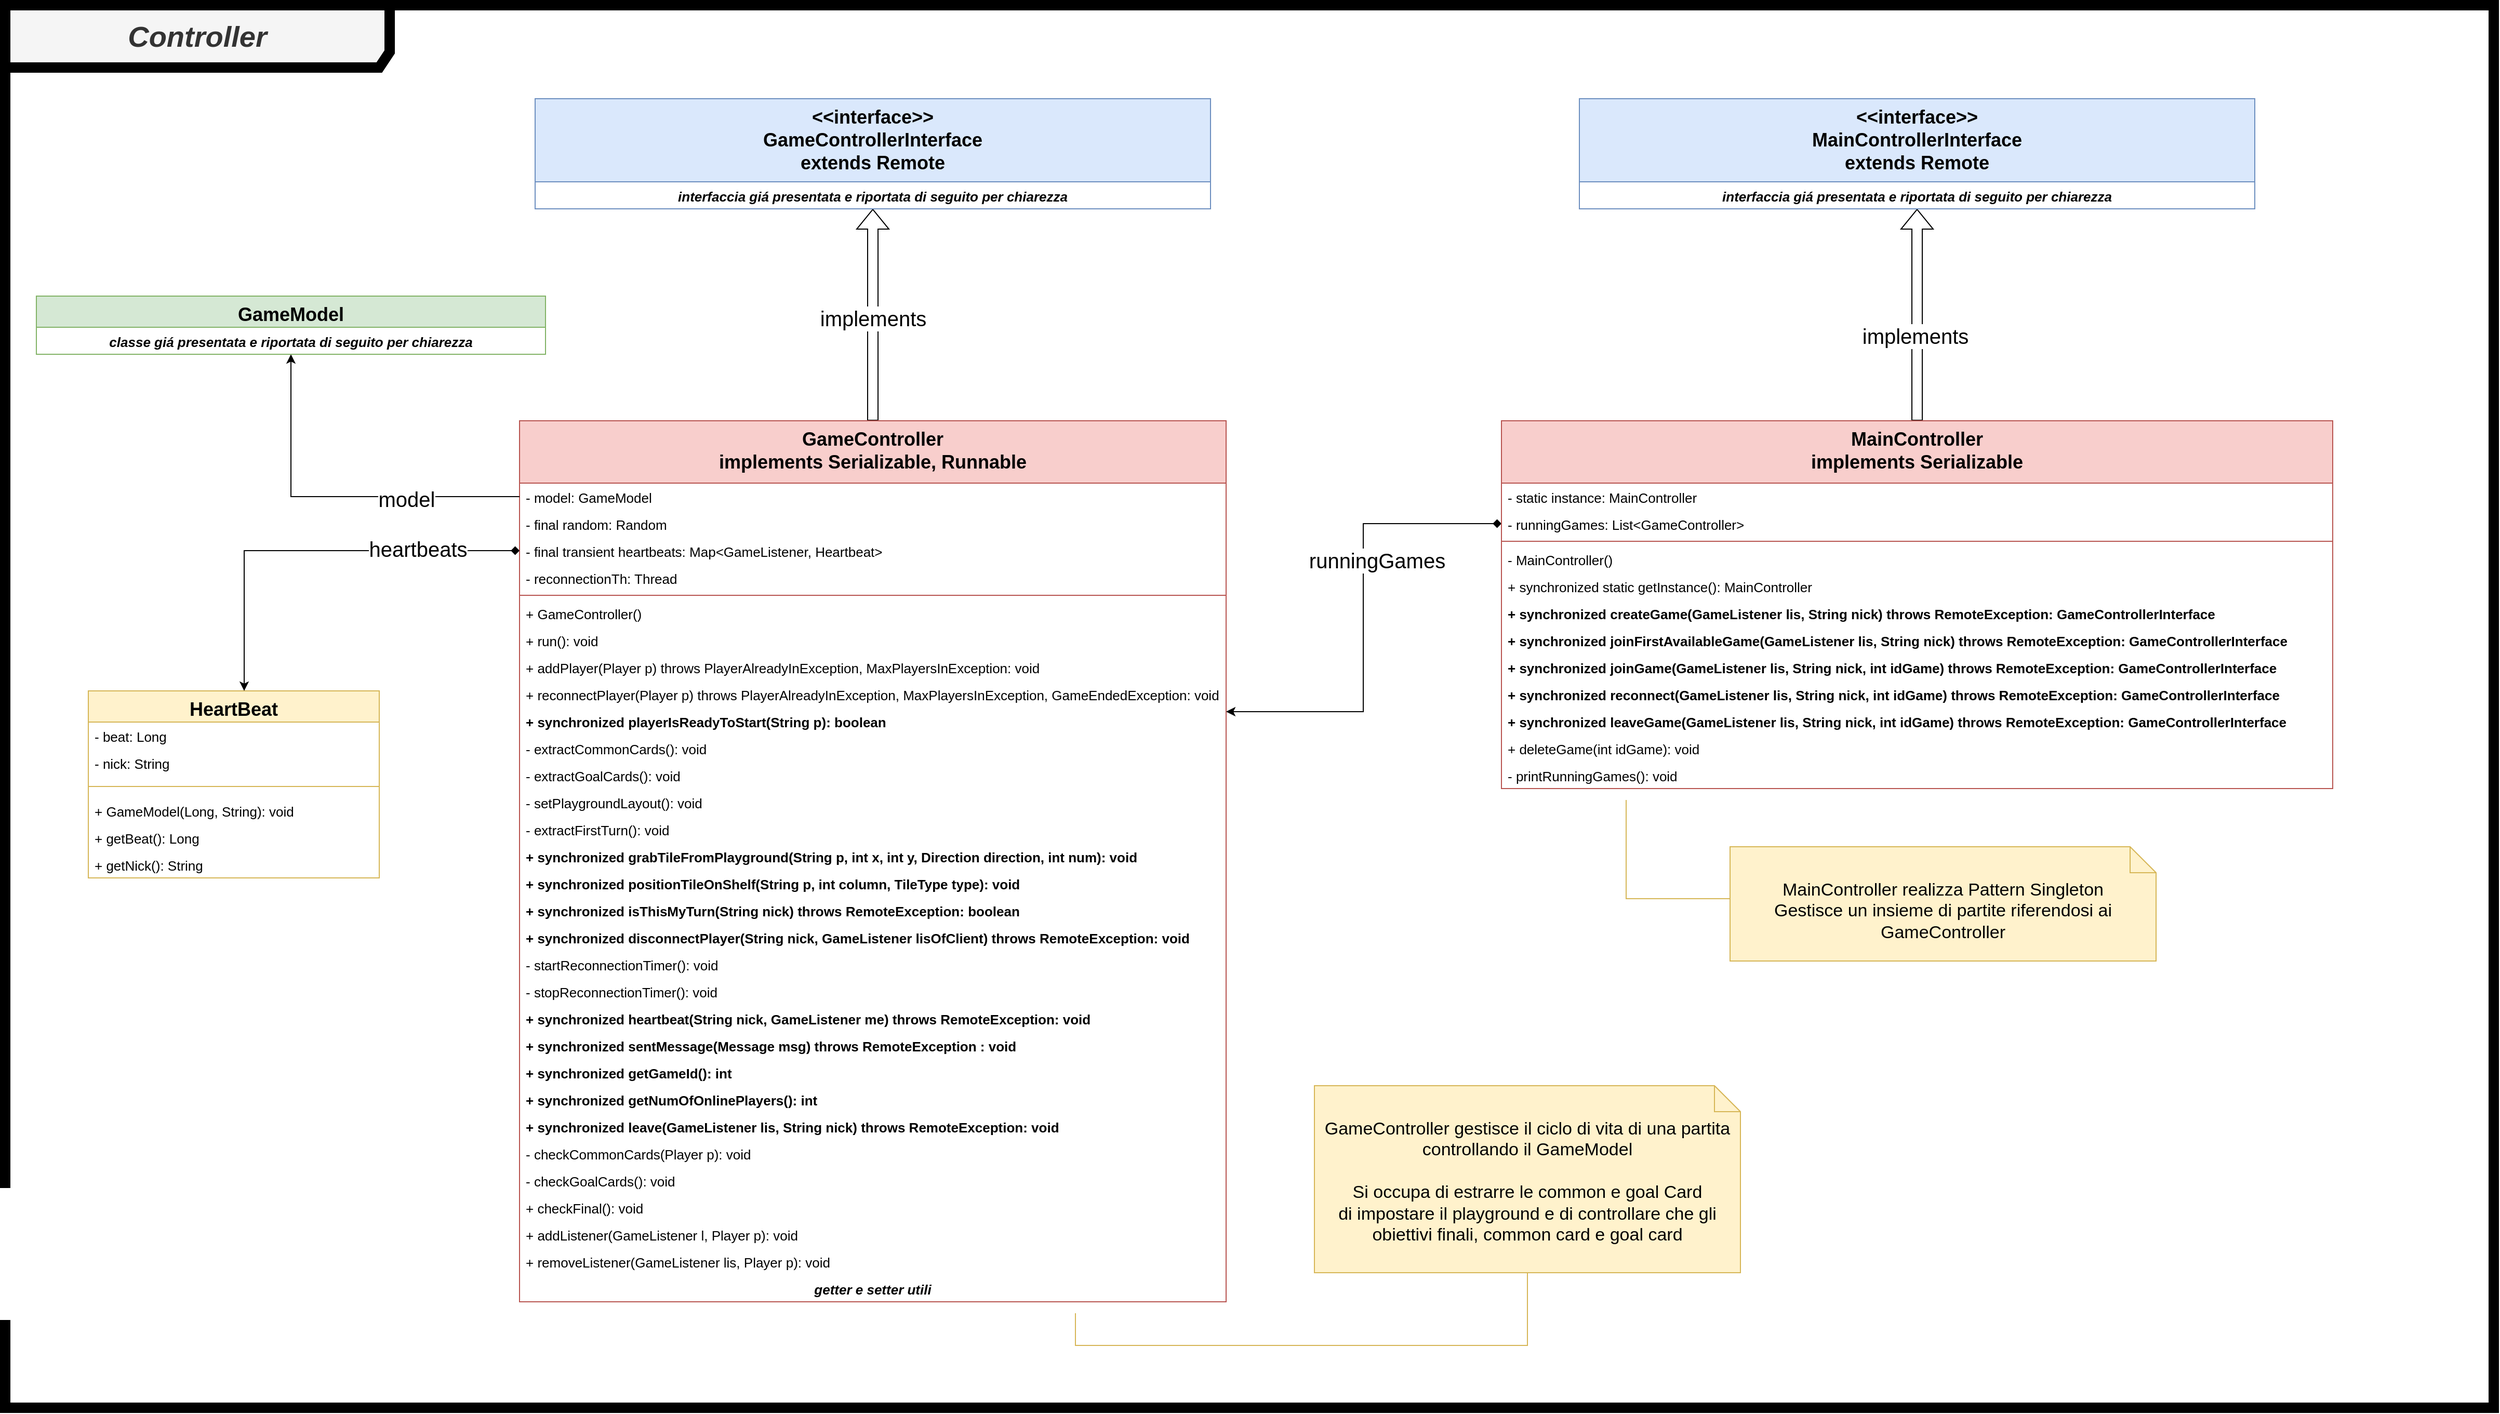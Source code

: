 <mxfile version="20.8.16" type="device"><diagram id="7D1J2RN3TI_QqU_orNVl" name="Pagina-1"><mxGraphModel dx="5040" dy="656" grid="1" gridSize="10" guides="1" tooltips="1" connect="1" arrows="1" fold="1" page="0" pageScale="1" pageWidth="827" pageHeight="1169" background="none" math="0" shadow="0"><root><mxCell id="0"/><mxCell id="1" parent="0"/><mxCell id="FeIWHNLvTsXVvJUz8f-o-150" value="&lt;span style=&quot;font-size: 28px;&quot;&gt;&lt;b&gt;&lt;i&gt;Controller&lt;/i&gt;&lt;/b&gt;&lt;/span&gt;" style="shape=umlFrame;whiteSpace=wrap;html=1;pointerEvents=0;width=370;height=60;fillColor=#f5f5f5;strokeColor=#000000;strokeWidth=10;fontColor=#333333;" vertex="1" parent="1"><mxGeometry x="-2290" y="2380" width="2395" height="1350" as="geometry"/></mxCell><mxCell id="FeIWHNLvTsXVvJUz8f-o-81" style="edgeStyle=orthogonalEdgeStyle;rounded=0;orthogonalLoop=1;jettySize=auto;html=1;fontColor=#FF0000;shape=flexArrow;" edge="1" parent="1" source="FeIWHNLvTsXVvJUz8f-o-1" target="FeIWHNLvTsXVvJUz8f-o-69"><mxGeometry relative="1" as="geometry"/></mxCell><mxCell id="FeIWHNLvTsXVvJUz8f-o-82" value="&lt;font style=&quot;font-size: 20px;&quot; color=&quot;#000000&quot;&gt;implements&lt;/font&gt;" style="edgeLabel;html=1;align=center;verticalAlign=middle;resizable=0;points=[];fontColor=#FF0000;" vertex="1" connectable="0" parent="FeIWHNLvTsXVvJUz8f-o-81"><mxGeometry x="-0.15" y="-5" relative="1" as="geometry"><mxPoint x="-5" y="-13" as="offset"/></mxGeometry></mxCell><mxCell id="FeIWHNLvTsXVvJUz8f-o-1" value="GameController&#10;implements Serializable, Runnable" style="swimlane;fontStyle=1;align=center;verticalAlign=top;childLayout=stackLayout;horizontal=1;startSize=60;horizontalStack=0;resizeParent=1;resizeParentMax=0;resizeLast=0;collapsible=1;marginBottom=0;fillColor=#f8cecc;strokeColor=#b85450;fontSize=18;" vertex="1" parent="1"><mxGeometry x="-1795" y="2780" width="680" height="848" as="geometry"/></mxCell><mxCell id="FeIWHNLvTsXVvJUz8f-o-2" value="- model: GameModel" style="text;strokeColor=none;fillColor=none;align=left;verticalAlign=top;spacingLeft=4;spacingRight=4;overflow=hidden;rotatable=0;points=[[0,0.5],[1,0.5]];portConstraint=eastwest;fontSize=13;" vertex="1" parent="FeIWHNLvTsXVvJUz8f-o-1"><mxGeometry y="60" width="680" height="26" as="geometry"/></mxCell><mxCell id="FeIWHNLvTsXVvJUz8f-o-3" value="- final random: Random" style="text;strokeColor=none;fillColor=none;align=left;verticalAlign=top;spacingLeft=4;spacingRight=4;overflow=hidden;rotatable=0;points=[[0,0.5],[1,0.5]];portConstraint=eastwest;fontSize=13;" vertex="1" parent="FeIWHNLvTsXVvJUz8f-o-1"><mxGeometry y="86" width="680" height="26" as="geometry"/></mxCell><mxCell id="FeIWHNLvTsXVvJUz8f-o-4" value="- final transient heartbeats: Map&lt;GameListener, Heartbeat&gt;" style="text;strokeColor=none;fillColor=none;align=left;verticalAlign=top;spacingLeft=4;spacingRight=4;overflow=hidden;rotatable=0;points=[[0,0.5],[1,0.5]];portConstraint=eastwest;fontSize=13;" vertex="1" parent="FeIWHNLvTsXVvJUz8f-o-1"><mxGeometry y="112" width="680" height="26" as="geometry"/></mxCell><mxCell id="FeIWHNLvTsXVvJUz8f-o-5" value="- reconnectionTh: Thread&#10;" style="text;strokeColor=none;fillColor=none;align=left;verticalAlign=top;spacingLeft=4;spacingRight=4;overflow=hidden;rotatable=0;points=[[0,0.5],[1,0.5]];portConstraint=eastwest;fontSize=13;" vertex="1" parent="FeIWHNLvTsXVvJUz8f-o-1"><mxGeometry y="138" width="680" height="26" as="geometry"/></mxCell><mxCell id="FeIWHNLvTsXVvJUz8f-o-9" value="" style="line;strokeWidth=1;fillColor=none;align=left;verticalAlign=middle;spacingTop=-1;spacingLeft=3;spacingRight=3;rotatable=0;labelPosition=right;points=[];portConstraint=eastwest;strokeColor=inherit;" vertex="1" parent="FeIWHNLvTsXVvJUz8f-o-1"><mxGeometry y="164" width="680" height="8" as="geometry"/></mxCell><mxCell id="FeIWHNLvTsXVvJUz8f-o-10" value="+ GameController()" style="text;strokeColor=none;fillColor=none;align=left;verticalAlign=top;spacingLeft=4;spacingRight=4;overflow=hidden;rotatable=0;points=[[0,0.5],[1,0.5]];portConstraint=eastwest;fontSize=13;" vertex="1" parent="FeIWHNLvTsXVvJUz8f-o-1"><mxGeometry y="172" width="680" height="26" as="geometry"/></mxCell><mxCell id="FeIWHNLvTsXVvJUz8f-o-11" value="+ run(): void" style="text;strokeColor=none;fillColor=none;align=left;verticalAlign=top;spacingLeft=4;spacingRight=4;overflow=hidden;rotatable=0;points=[[0,0.5],[1,0.5]];portConstraint=eastwest;fontSize=13;" vertex="1" parent="FeIWHNLvTsXVvJUz8f-o-1"><mxGeometry y="198" width="680" height="26" as="geometry"/></mxCell><mxCell id="FeIWHNLvTsXVvJUz8f-o-12" value="+ addPlayer(Player p) throws PlayerAlreadyInException, MaxPlayersInException: void" style="text;strokeColor=none;fillColor=none;align=left;verticalAlign=top;spacingLeft=4;spacingRight=4;overflow=hidden;rotatable=0;points=[[0,0.5],[1,0.5]];portConstraint=eastwest;fontSize=13;" vertex="1" parent="FeIWHNLvTsXVvJUz8f-o-1"><mxGeometry y="224" width="680" height="26" as="geometry"/></mxCell><mxCell id="FeIWHNLvTsXVvJUz8f-o-13" value="+ reconnectPlayer(Player p) throws PlayerAlreadyInException, MaxPlayersInException, GameEndedException: void&#10;" style="text;strokeColor=none;fillColor=none;align=left;verticalAlign=top;spacingLeft=4;spacingRight=4;overflow=hidden;rotatable=0;points=[[0,0.5],[1,0.5]];portConstraint=eastwest;fontSize=13;" vertex="1" parent="FeIWHNLvTsXVvJUz8f-o-1"><mxGeometry y="250" width="680" height="26" as="geometry"/></mxCell><mxCell id="FeIWHNLvTsXVvJUz8f-o-14" value="+ synchronized playerIsReadyToStart(String p): boolean&#10;" style="text;strokeColor=none;fillColor=none;align=left;verticalAlign=top;spacingLeft=4;spacingRight=4;overflow=hidden;rotatable=0;points=[[0,0.5],[1,0.5]];portConstraint=eastwest;fontSize=13;fontStyle=1" vertex="1" parent="FeIWHNLvTsXVvJUz8f-o-1"><mxGeometry y="276" width="680" height="26" as="geometry"/></mxCell><mxCell id="FeIWHNLvTsXVvJUz8f-o-15" value="- extractCommonCards(): void&#10;" style="text;strokeColor=none;fillColor=none;align=left;verticalAlign=top;spacingLeft=4;spacingRight=4;overflow=hidden;rotatable=0;points=[[0,0.5],[1,0.5]];portConstraint=eastwest;fontSize=13;" vertex="1" parent="FeIWHNLvTsXVvJUz8f-o-1"><mxGeometry y="302" width="680" height="26" as="geometry"/></mxCell><mxCell id="FeIWHNLvTsXVvJUz8f-o-16" value="- extractGoalCards(): void&#10;" style="text;strokeColor=none;fillColor=none;align=left;verticalAlign=top;spacingLeft=4;spacingRight=4;overflow=hidden;rotatable=0;points=[[0,0.5],[1,0.5]];portConstraint=eastwest;fontSize=13;" vertex="1" parent="FeIWHNLvTsXVvJUz8f-o-1"><mxGeometry y="328" width="680" height="26" as="geometry"/></mxCell><mxCell id="FeIWHNLvTsXVvJUz8f-o-17" value="- setPlaygroundLayout(): void&#10;" style="text;strokeColor=none;fillColor=none;align=left;verticalAlign=top;spacingLeft=4;spacingRight=4;overflow=hidden;rotatable=0;points=[[0,0.5],[1,0.5]];portConstraint=eastwest;fontSize=13;" vertex="1" parent="FeIWHNLvTsXVvJUz8f-o-1"><mxGeometry y="354" width="680" height="26" as="geometry"/></mxCell><mxCell id="FeIWHNLvTsXVvJUz8f-o-18" value="- extractFirstTurn(): void&#10;" style="text;strokeColor=none;fillColor=none;align=left;verticalAlign=top;spacingLeft=4;spacingRight=4;overflow=hidden;rotatable=0;points=[[0,0.5],[1,0.5]];portConstraint=eastwest;fontSize=13;" vertex="1" parent="FeIWHNLvTsXVvJUz8f-o-1"><mxGeometry y="380" width="680" height="26" as="geometry"/></mxCell><mxCell id="FeIWHNLvTsXVvJUz8f-o-19" value="+ synchronized grabTileFromPlayground(String p, int x, int y, Direction direction, int num): void&#10;" style="text;strokeColor=none;fillColor=none;align=left;verticalAlign=top;spacingLeft=4;spacingRight=4;overflow=hidden;rotatable=0;points=[[0,0.5],[1,0.5]];portConstraint=eastwest;fontSize=13;fontStyle=1" vertex="1" parent="FeIWHNLvTsXVvJUz8f-o-1"><mxGeometry y="406" width="680" height="26" as="geometry"/></mxCell><mxCell id="FeIWHNLvTsXVvJUz8f-o-20" value="+ synchronized positionTileOnShelf(String p, int column, TileType type): void&#10;" style="text;strokeColor=none;fillColor=none;align=left;verticalAlign=top;spacingLeft=4;spacingRight=4;overflow=hidden;rotatable=0;points=[[0,0.5],[1,0.5]];portConstraint=eastwest;fontSize=13;fontStyle=1" vertex="1" parent="FeIWHNLvTsXVvJUz8f-o-1"><mxGeometry y="432" width="680" height="26" as="geometry"/></mxCell><mxCell id="FeIWHNLvTsXVvJUz8f-o-21" value="+ synchronized isThisMyTurn(String nick) throws RemoteException: boolean&#10;" style="text;strokeColor=none;fillColor=none;align=left;verticalAlign=top;spacingLeft=4;spacingRight=4;overflow=hidden;rotatable=0;points=[[0,0.5],[1,0.5]];portConstraint=eastwest;fontSize=13;fontStyle=1" vertex="1" parent="FeIWHNLvTsXVvJUz8f-o-1"><mxGeometry y="458" width="680" height="26" as="geometry"/></mxCell><mxCell id="FeIWHNLvTsXVvJUz8f-o-22" value="+ synchronized disconnectPlayer(String nick, GameListener lisOfClient) throws RemoteException: void&#10;" style="text;strokeColor=none;fillColor=none;align=left;verticalAlign=top;spacingLeft=4;spacingRight=4;overflow=hidden;rotatable=0;points=[[0,0.5],[1,0.5]];portConstraint=eastwest;fontSize=13;fontStyle=1" vertex="1" parent="FeIWHNLvTsXVvJUz8f-o-1"><mxGeometry y="484" width="680" height="26" as="geometry"/></mxCell><mxCell id="FeIWHNLvTsXVvJUz8f-o-23" value="- startReconnectionTimer(): void&#10;" style="text;strokeColor=none;fillColor=none;align=left;verticalAlign=top;spacingLeft=4;spacingRight=4;overflow=hidden;rotatable=0;points=[[0,0.5],[1,0.5]];portConstraint=eastwest;fontSize=13;" vertex="1" parent="FeIWHNLvTsXVvJUz8f-o-1"><mxGeometry y="510" width="680" height="26" as="geometry"/></mxCell><mxCell id="FeIWHNLvTsXVvJUz8f-o-24" value="- stopReconnectionTimer(): void&#10;" style="text;strokeColor=none;fillColor=none;align=left;verticalAlign=top;spacingLeft=4;spacingRight=4;overflow=hidden;rotatable=0;points=[[0,0.5],[1,0.5]];portConstraint=eastwest;fontSize=13;" vertex="1" parent="FeIWHNLvTsXVvJUz8f-o-1"><mxGeometry y="536" width="680" height="26" as="geometry"/></mxCell><mxCell id="FeIWHNLvTsXVvJUz8f-o-26" value="+ synchronized heartbeat(String nick, GameListener me) throws RemoteException: void&#10;" style="text;strokeColor=none;fillColor=none;align=left;verticalAlign=top;spacingLeft=4;spacingRight=4;overflow=hidden;rotatable=0;points=[[0,0.5],[1,0.5]];portConstraint=eastwest;fontSize=13;fontStyle=1" vertex="1" parent="FeIWHNLvTsXVvJUz8f-o-1"><mxGeometry y="562" width="680" height="26" as="geometry"/></mxCell><mxCell id="FeIWHNLvTsXVvJUz8f-o-29" value="+ synchronized sentMessage(Message msg) throws RemoteException : void&#10;" style="text;strokeColor=none;fillColor=none;align=left;verticalAlign=top;spacingLeft=4;spacingRight=4;overflow=hidden;rotatable=0;points=[[0,0.5],[1,0.5]];portConstraint=eastwest;fontSize=13;fontStyle=1" vertex="1" parent="FeIWHNLvTsXVvJUz8f-o-1"><mxGeometry y="588" width="680" height="26" as="geometry"/></mxCell><mxCell id="FeIWHNLvTsXVvJUz8f-o-36" value="+ synchronized getGameId(): int" style="text;strokeColor=none;fillColor=none;align=left;verticalAlign=top;spacingLeft=4;spacingRight=4;overflow=hidden;rotatable=0;points=[[0,0.5],[1,0.5]];portConstraint=eastwest;fontSize=13;fontStyle=1" vertex="1" parent="FeIWHNLvTsXVvJUz8f-o-1"><mxGeometry y="614" width="680" height="26" as="geometry"/></mxCell><mxCell id="FeIWHNLvTsXVvJUz8f-o-68" value="+ synchronized getNumOfOnlinePlayers(): int" style="text;strokeColor=none;fillColor=none;align=left;verticalAlign=top;spacingLeft=4;spacingRight=4;overflow=hidden;rotatable=0;points=[[0,0.5],[1,0.5]];portConstraint=eastwest;fontSize=13;fontStyle=1" vertex="1" parent="FeIWHNLvTsXVvJUz8f-o-1"><mxGeometry y="640" width="680" height="26" as="geometry"/></mxCell><mxCell id="FeIWHNLvTsXVvJUz8f-o-33" value="+ synchronized leave(GameListener lis, String nick) throws RemoteException: void&#10;" style="text;strokeColor=none;fillColor=none;align=left;verticalAlign=top;spacingLeft=4;spacingRight=4;overflow=hidden;rotatable=0;points=[[0,0.5],[1,0.5]];portConstraint=eastwest;fontSize=13;fontStyle=1" vertex="1" parent="FeIWHNLvTsXVvJUz8f-o-1"><mxGeometry y="666" width="680" height="26" as="geometry"/></mxCell><mxCell id="FeIWHNLvTsXVvJUz8f-o-28" value="- checkCommonCards(Player p): void&#10;" style="text;strokeColor=none;fillColor=none;align=left;verticalAlign=top;spacingLeft=4;spacingRight=4;overflow=hidden;rotatable=0;points=[[0,0.5],[1,0.5]];portConstraint=eastwest;fontSize=13;" vertex="1" parent="FeIWHNLvTsXVvJUz8f-o-1"><mxGeometry y="692" width="680" height="26" as="geometry"/></mxCell><mxCell id="FeIWHNLvTsXVvJUz8f-o-27" value="- checkGoalCards(): void&#10;" style="text;strokeColor=none;fillColor=none;align=left;verticalAlign=top;spacingLeft=4;spacingRight=4;overflow=hidden;rotatable=0;points=[[0,0.5],[1,0.5]];portConstraint=eastwest;fontSize=13;" vertex="1" parent="FeIWHNLvTsXVvJUz8f-o-1"><mxGeometry y="718" width="680" height="26" as="geometry"/></mxCell><mxCell id="FeIWHNLvTsXVvJUz8f-o-34" value="+ checkFinal(): void&#10;" style="text;strokeColor=none;fillColor=none;align=left;verticalAlign=top;spacingLeft=4;spacingRight=4;overflow=hidden;rotatable=0;points=[[0,0.5],[1,0.5]];portConstraint=eastwest;fontSize=13;" vertex="1" parent="FeIWHNLvTsXVvJUz8f-o-1"><mxGeometry y="744" width="680" height="26" as="geometry"/></mxCell><mxCell id="FeIWHNLvTsXVvJUz8f-o-25" value="+ addListener(GameListener l, Player p): void&#10;" style="text;strokeColor=none;fillColor=none;align=left;verticalAlign=top;spacingLeft=4;spacingRight=4;overflow=hidden;rotatable=0;points=[[0,0.5],[1,0.5]];portConstraint=eastwest;fontSize=13;" vertex="1" parent="FeIWHNLvTsXVvJUz8f-o-1"><mxGeometry y="770" width="680" height="26" as="geometry"/></mxCell><mxCell id="FeIWHNLvTsXVvJUz8f-o-30" value="+ removeListener(GameListener lis, Player p): void&#10;" style="text;strokeColor=none;fillColor=none;align=left;verticalAlign=top;spacingLeft=4;spacingRight=4;overflow=hidden;rotatable=0;points=[[0,0.5],[1,0.5]];portConstraint=eastwest;fontSize=13;" vertex="1" parent="FeIWHNLvTsXVvJUz8f-o-1"><mxGeometry y="796" width="680" height="26" as="geometry"/></mxCell><mxCell id="FeIWHNLvTsXVvJUz8f-o-35" value="getter e setter utili" style="text;strokeColor=none;fillColor=none;align=center;verticalAlign=top;spacingLeft=4;spacingRight=4;overflow=hidden;rotatable=0;points=[[0,0.5],[1,0.5]];portConstraint=eastwest;fontSize=13;fontStyle=3" vertex="1" parent="FeIWHNLvTsXVvJUz8f-o-1"><mxGeometry y="822" width="680" height="26" as="geometry"/></mxCell><mxCell id="FeIWHNLvTsXVvJUz8f-o-69" value="&lt;&lt;interface&gt;&gt;&#10;GameControllerInterface&#10;extends Remote" style="swimlane;fontStyle=1;align=center;verticalAlign=top;childLayout=stackLayout;horizontal=1;startSize=80;horizontalStack=0;resizeParent=1;resizeParentMax=0;resizeLast=0;collapsible=1;marginBottom=0;fillColor=#dae8fc;strokeColor=#6c8ebf;fontSize=18;" vertex="1" parent="1"><mxGeometry x="-1780" y="2470" width="650" height="106" as="geometry"/></mxCell><mxCell id="FeIWHNLvTsXVvJUz8f-o-80" value="interfaccia giá presentata e riportata di seguito per chiarezza" style="text;strokeColor=none;fillColor=none;align=center;verticalAlign=top;spacingLeft=4;spacingRight=4;overflow=hidden;rotatable=0;points=[[0,0.5],[1,0.5]];portConstraint=eastwest;fontSize=13;fontStyle=3" vertex="1" parent="FeIWHNLvTsXVvJUz8f-o-69"><mxGeometry y="80" width="650" height="26" as="geometry"/></mxCell><mxCell id="FeIWHNLvTsXVvJUz8f-o-83" style="edgeStyle=orthogonalEdgeStyle;rounded=0;orthogonalLoop=1;jettySize=auto;html=1;fontSize=20;fontColor=#000000;" edge="1" parent="1" source="FeIWHNLvTsXVvJUz8f-o-2" target="FeIWHNLvTsXVvJUz8f-o-91"><mxGeometry relative="1" as="geometry"><mxPoint x="-2150" y="2610" as="targetPoint"/></mxGeometry></mxCell><mxCell id="FeIWHNLvTsXVvJUz8f-o-99" value="model" style="edgeLabel;html=1;align=center;verticalAlign=middle;resizable=0;points=[];fontSize=20;fontColor=#000000;" vertex="1" connectable="0" parent="FeIWHNLvTsXVvJUz8f-o-83"><mxGeometry x="-0.384" y="2" relative="1" as="geometry"><mxPoint x="1" as="offset"/></mxGeometry></mxCell><mxCell id="FeIWHNLvTsXVvJUz8f-o-84" value="HeartBeat" style="swimlane;fontStyle=1;align=center;verticalAlign=top;childLayout=stackLayout;horizontal=1;startSize=30;horizontalStack=0;resizeParent=1;resizeParentMax=0;resizeLast=0;collapsible=1;marginBottom=0;fillColor=#fff2cc;strokeColor=#d6b656;fontSize=18;" vertex="1" parent="1"><mxGeometry x="-2210" y="3040" width="280" height="180" as="geometry"/></mxCell><mxCell id="FeIWHNLvTsXVvJUz8f-o-85" value="- beat: Long" style="text;strokeColor=none;fillColor=none;align=left;verticalAlign=top;spacingLeft=4;spacingRight=4;overflow=hidden;rotatable=0;points=[[0,0.5],[1,0.5]];portConstraint=eastwest;fontSize=13;" vertex="1" parent="FeIWHNLvTsXVvJUz8f-o-84"><mxGeometry y="30" width="280" height="26" as="geometry"/></mxCell><mxCell id="FeIWHNLvTsXVvJUz8f-o-86" value="- nick: String" style="text;strokeColor=none;fillColor=none;align=left;verticalAlign=top;spacingLeft=4;spacingRight=4;overflow=hidden;rotatable=0;points=[[0,0.5],[1,0.5]];portConstraint=eastwest;fontSize=13;" vertex="1" parent="FeIWHNLvTsXVvJUz8f-o-84"><mxGeometry y="56" width="280" height="26" as="geometry"/></mxCell><mxCell id="FeIWHNLvTsXVvJUz8f-o-87" value="" style="line;strokeWidth=1;fillColor=none;align=left;verticalAlign=middle;spacingTop=-1;spacingLeft=3;spacingRight=3;rotatable=0;labelPosition=right;points=[];portConstraint=eastwest;strokeColor=inherit;" vertex="1" parent="FeIWHNLvTsXVvJUz8f-o-84"><mxGeometry y="82" width="280" height="20" as="geometry"/></mxCell><mxCell id="FeIWHNLvTsXVvJUz8f-o-88" value="+ GameModel(Long, String): void" style="text;strokeColor=none;fillColor=none;align=left;verticalAlign=top;spacingLeft=4;spacingRight=4;overflow=hidden;rotatable=0;points=[[0,0.5],[1,0.5]];portConstraint=eastwest;fontSize=13;" vertex="1" parent="FeIWHNLvTsXVvJUz8f-o-84"><mxGeometry y="102" width="280" height="26" as="geometry"/></mxCell><mxCell id="FeIWHNLvTsXVvJUz8f-o-89" value="+ getBeat(): Long" style="text;strokeColor=none;fillColor=none;align=left;verticalAlign=top;spacingLeft=4;spacingRight=4;overflow=hidden;rotatable=0;points=[[0,0.5],[1,0.5]];portConstraint=eastwest;fontSize=13;" vertex="1" parent="FeIWHNLvTsXVvJUz8f-o-84"><mxGeometry y="128" width="280" height="26" as="geometry"/></mxCell><mxCell id="FeIWHNLvTsXVvJUz8f-o-90" value="+ getNick(): String" style="text;strokeColor=none;fillColor=none;align=left;verticalAlign=top;spacingLeft=4;spacingRight=4;overflow=hidden;rotatable=0;points=[[0,0.5],[1,0.5]];portConstraint=eastwest;fontSize=13;" vertex="1" parent="FeIWHNLvTsXVvJUz8f-o-84"><mxGeometry y="154" width="280" height="26" as="geometry"/></mxCell><mxCell id="FeIWHNLvTsXVvJUz8f-o-91" value="GameModel" style="swimlane;fontStyle=1;align=center;verticalAlign=top;childLayout=stackLayout;horizontal=1;startSize=30;horizontalStack=0;resizeParent=1;resizeParentMax=0;resizeLast=0;collapsible=1;marginBottom=0;fillColor=#d5e8d4;strokeColor=#82b366;fontSize=18;" vertex="1" parent="1"><mxGeometry x="-2260" y="2660" width="490" height="56" as="geometry"/></mxCell><mxCell id="FeIWHNLvTsXVvJUz8f-o-98" value="classe giá presentata e riportata di seguito per chiarezza" style="text;strokeColor=none;fillColor=none;align=center;verticalAlign=top;spacingLeft=4;spacingRight=4;overflow=hidden;rotatable=0;points=[[0,0.5],[1,0.5]];portConstraint=eastwest;fontSize=13;fontStyle=3" vertex="1" parent="FeIWHNLvTsXVvJUz8f-o-91"><mxGeometry y="30" width="490" height="26" as="geometry"/></mxCell><mxCell id="FeIWHNLvTsXVvJUz8f-o-100" style="edgeStyle=orthogonalEdgeStyle;rounded=0;orthogonalLoop=1;jettySize=auto;html=1;fontSize=20;fontColor=#000000;startArrow=diamond;startFill=1;" edge="1" parent="1" source="FeIWHNLvTsXVvJUz8f-o-4" target="FeIWHNLvTsXVvJUz8f-o-84"><mxGeometry relative="1" as="geometry"><Array as="points"><mxPoint x="-2060" y="2905"/></Array></mxGeometry></mxCell><mxCell id="FeIWHNLvTsXVvJUz8f-o-101" value="heartbeats" style="edgeLabel;html=1;align=center;verticalAlign=middle;resizable=0;points=[];fontSize=20;fontColor=#000000;" vertex="1" connectable="0" parent="FeIWHNLvTsXVvJUz8f-o-100"><mxGeometry x="-0.505" y="-2" relative="1" as="geometry"><mxPoint x="1" as="offset"/></mxGeometry></mxCell><mxCell id="FeIWHNLvTsXVvJUz8f-o-102" value="&lt;span style=&quot;font-size: 17px;&quot;&gt;GameController gestisce il ciclo di vita di una partita controllando il GameModel&lt;br&gt;&lt;br&gt;Si occupa di estrarre le common e goal Card&lt;br&gt;di impostare il playground e di controllare che gli obiettivi finali, common card e goal card&lt;br&gt;&lt;/span&gt;" style="shape=note2;boundedLbl=1;whiteSpace=wrap;html=1;size=25;verticalAlign=top;align=center;fillColor=#fff2cc;strokeColor=#d6b656;" vertex="1" parent="1"><mxGeometry x="-1030" y="3420" width="410" height="180" as="geometry"/></mxCell><mxCell id="FeIWHNLvTsXVvJUz8f-o-103" style="edgeStyle=orthogonalEdgeStyle;rounded=0;orthogonalLoop=1;jettySize=auto;html=1;strokeColor=#d6b656;strokeWidth=1;fontSize=18;startArrow=none;startFill=0;endArrow=none;endFill=0;targetPerimeterSpacing=11;fillColor=#fff2cc;" edge="1" parent="1" source="FeIWHNLvTsXVvJUz8f-o-102" target="FeIWHNLvTsXVvJUz8f-o-1"><mxGeometry relative="1" as="geometry"><Array as="points"><mxPoint x="-825" y="3670"/><mxPoint x="-1260" y="3670"/></Array><mxPoint x="-635" y="2928" as="sourcePoint"/><mxPoint x="-940" y="2920.0" as="targetPoint"/></mxGeometry></mxCell><mxCell id="FeIWHNLvTsXVvJUz8f-o-143" style="edgeStyle=orthogonalEdgeStyle;rounded=0;orthogonalLoop=1;jettySize=auto;html=1;fontSize=20;fontColor=#000000;startArrow=none;startFill=0;shape=flexArrow;" edge="1" parent="1" source="FeIWHNLvTsXVvJUz8f-o-104" target="FeIWHNLvTsXVvJUz8f-o-136"><mxGeometry relative="1" as="geometry"/></mxCell><mxCell id="FeIWHNLvTsXVvJUz8f-o-144" value="implements" style="edgeLabel;html=1;align=center;verticalAlign=middle;resizable=0;points=[];fontSize=20;fontColor=#000000;" vertex="1" connectable="0" parent="FeIWHNLvTsXVvJUz8f-o-143"><mxGeometry x="-0.189" y="2" relative="1" as="geometry"><mxPoint as="offset"/></mxGeometry></mxCell><mxCell id="FeIWHNLvTsXVvJUz8f-o-146" style="edgeStyle=orthogonalEdgeStyle;rounded=0;orthogonalLoop=1;jettySize=auto;html=1;fontSize=20;fontColor=#000000;startArrow=diamond;startFill=1;" edge="1" parent="1" source="FeIWHNLvTsXVvJUz8f-o-106" target="FeIWHNLvTsXVvJUz8f-o-1"><mxGeometry relative="1" as="geometry"><mxPoint x="-1040" y="2910" as="targetPoint"/><Array as="points"><mxPoint x="-983" y="2879"/><mxPoint x="-983" y="3060"/></Array></mxGeometry></mxCell><mxCell id="FeIWHNLvTsXVvJUz8f-o-147" value="runningGames" style="edgeLabel;html=1;align=center;verticalAlign=middle;resizable=0;points=[];fontSize=20;fontColor=#000000;" vertex="1" connectable="0" parent="FeIWHNLvTsXVvJUz8f-o-146"><mxGeometry x="-0.28" y="-3" relative="1" as="geometry"><mxPoint x="16" y="7" as="offset"/></mxGeometry></mxCell><mxCell id="FeIWHNLvTsXVvJUz8f-o-104" value="MainController&#10;implements Serializable" style="swimlane;fontStyle=1;align=center;verticalAlign=top;childLayout=stackLayout;horizontal=1;startSize=60;horizontalStack=0;resizeParent=1;resizeParentMax=0;resizeLast=0;collapsible=1;marginBottom=0;fillColor=#f8cecc;strokeColor=#b85450;fontSize=18;" vertex="1" parent="1"><mxGeometry x="-850" y="2780" width="800" height="354" as="geometry"/></mxCell><mxCell id="FeIWHNLvTsXVvJUz8f-o-105" value="- static instance: MainController" style="text;strokeColor=none;fillColor=none;align=left;verticalAlign=top;spacingLeft=4;spacingRight=4;overflow=hidden;rotatable=0;points=[[0,0.5],[1,0.5]];portConstraint=eastwest;fontSize=13;" vertex="1" parent="FeIWHNLvTsXVvJUz8f-o-104"><mxGeometry y="60" width="800" height="26" as="geometry"/></mxCell><mxCell id="FeIWHNLvTsXVvJUz8f-o-106" value="- runningGames: List&lt;GameController&gt;" style="text;strokeColor=none;fillColor=none;align=left;verticalAlign=top;spacingLeft=4;spacingRight=4;overflow=hidden;rotatable=0;points=[[0,0.5],[1,0.5]];portConstraint=eastwest;fontSize=13;" vertex="1" parent="FeIWHNLvTsXVvJUz8f-o-104"><mxGeometry y="86" width="800" height="26" as="geometry"/></mxCell><mxCell id="FeIWHNLvTsXVvJUz8f-o-109" value="" style="line;strokeWidth=1;fillColor=none;align=left;verticalAlign=middle;spacingTop=-1;spacingLeft=3;spacingRight=3;rotatable=0;labelPosition=right;points=[];portConstraint=eastwest;strokeColor=inherit;" vertex="1" parent="FeIWHNLvTsXVvJUz8f-o-104"><mxGeometry y="112" width="800" height="8" as="geometry"/></mxCell><mxCell id="FeIWHNLvTsXVvJUz8f-o-107" value="- MainController()" style="text;strokeColor=none;fillColor=none;align=left;verticalAlign=top;spacingLeft=4;spacingRight=4;overflow=hidden;rotatable=0;points=[[0,0.5],[1,0.5]];portConstraint=eastwest;fontSize=13;" vertex="1" parent="FeIWHNLvTsXVvJUz8f-o-104"><mxGeometry y="120" width="800" height="26" as="geometry"/></mxCell><mxCell id="FeIWHNLvTsXVvJUz8f-o-110" value="+ synchronized static getInstance(): MainController" style="text;strokeColor=none;fillColor=none;align=left;verticalAlign=top;spacingLeft=4;spacingRight=4;overflow=hidden;rotatable=0;points=[[0,0.5],[1,0.5]];portConstraint=eastwest;fontSize=13;" vertex="1" parent="FeIWHNLvTsXVvJUz8f-o-104"><mxGeometry y="146" width="800" height="26" as="geometry"/></mxCell><mxCell id="FeIWHNLvTsXVvJUz8f-o-111" value="+ synchronized createGame(GameListener lis, String nick) throws RemoteException: GameControllerInterface" style="text;strokeColor=none;fillColor=none;align=left;verticalAlign=top;spacingLeft=4;spacingRight=4;overflow=hidden;rotatable=0;points=[[0,0.5],[1,0.5]];portConstraint=eastwest;fontSize=13;fontStyle=1" vertex="1" parent="FeIWHNLvTsXVvJUz8f-o-104"><mxGeometry y="172" width="800" height="26" as="geometry"/></mxCell><mxCell id="FeIWHNLvTsXVvJUz8f-o-112" value="+ synchronized joinFirstAvailableGame(GameListener lis, String nick) throws RemoteException: GameControllerInterface" style="text;strokeColor=none;fillColor=none;align=left;verticalAlign=top;spacingLeft=4;spacingRight=4;overflow=hidden;rotatable=0;points=[[0,0.5],[1,0.5]];portConstraint=eastwest;fontSize=13;fontStyle=1" vertex="1" parent="FeIWHNLvTsXVvJUz8f-o-104"><mxGeometry y="198" width="800" height="26" as="geometry"/></mxCell><mxCell id="FeIWHNLvTsXVvJUz8f-o-113" value="+ synchronized joinGame(GameListener lis, String nick, int idGame) throws RemoteException: GameControllerInterface" style="text;strokeColor=none;fillColor=none;align=left;verticalAlign=top;spacingLeft=4;spacingRight=4;overflow=hidden;rotatable=0;points=[[0,0.5],[1,0.5]];portConstraint=eastwest;fontSize=13;fontStyle=1" vertex="1" parent="FeIWHNLvTsXVvJUz8f-o-104"><mxGeometry y="224" width="800" height="26" as="geometry"/></mxCell><mxCell id="FeIWHNLvTsXVvJUz8f-o-114" value="+ synchronized reconnect(GameListener lis, String nick, int idGame) throws RemoteException: GameControllerInterface" style="text;strokeColor=none;fillColor=none;align=left;verticalAlign=top;spacingLeft=4;spacingRight=4;overflow=hidden;rotatable=0;points=[[0,0.5],[1,0.5]];portConstraint=eastwest;fontSize=13;fontStyle=1" vertex="1" parent="FeIWHNLvTsXVvJUz8f-o-104"><mxGeometry y="250" width="800" height="26" as="geometry"/></mxCell><mxCell id="FeIWHNLvTsXVvJUz8f-o-115" value="+ synchronized leaveGame(GameListener lis, String nick, int idGame) throws RemoteException: GameControllerInterface" style="text;strokeColor=none;fillColor=none;align=left;verticalAlign=top;spacingLeft=4;spacingRight=4;overflow=hidden;rotatable=0;points=[[0,0.5],[1,0.5]];portConstraint=eastwest;fontSize=13;fontStyle=1" vertex="1" parent="FeIWHNLvTsXVvJUz8f-o-104"><mxGeometry y="276" width="800" height="26" as="geometry"/></mxCell><mxCell id="FeIWHNLvTsXVvJUz8f-o-116" value="+ deleteGame(int idGame): void" style="text;strokeColor=none;fillColor=none;align=left;verticalAlign=top;spacingLeft=4;spacingRight=4;overflow=hidden;rotatable=0;points=[[0,0.5],[1,0.5]];portConstraint=eastwest;fontSize=13;" vertex="1" parent="FeIWHNLvTsXVvJUz8f-o-104"><mxGeometry y="302" width="800" height="26" as="geometry"/></mxCell><mxCell id="FeIWHNLvTsXVvJUz8f-o-117" value="- printRunningGames(): void" style="text;strokeColor=none;fillColor=none;align=left;verticalAlign=top;spacingLeft=4;spacingRight=4;overflow=hidden;rotatable=0;points=[[0,0.5],[1,0.5]];portConstraint=eastwest;fontSize=13;" vertex="1" parent="FeIWHNLvTsXVvJUz8f-o-104"><mxGeometry y="328" width="800" height="26" as="geometry"/></mxCell><mxCell id="FeIWHNLvTsXVvJUz8f-o-136" value="&lt;&lt;interface&gt;&gt;&#10;MainControllerInterface&#10;extends Remote" style="swimlane;fontStyle=1;align=center;verticalAlign=top;childLayout=stackLayout;horizontal=1;startSize=80;horizontalStack=0;resizeParent=1;resizeParentMax=0;resizeLast=0;collapsible=1;marginBottom=0;fillColor=#dae8fc;strokeColor=#6c8ebf;fontSize=18;" vertex="1" parent="1"><mxGeometry x="-775" y="2470" width="650" height="106" as="geometry"/></mxCell><mxCell id="FeIWHNLvTsXVvJUz8f-o-142" value="interfaccia giá presentata e riportata di seguito per chiarezza" style="text;strokeColor=none;fillColor=none;align=center;verticalAlign=top;spacingLeft=4;spacingRight=4;overflow=hidden;rotatable=0;points=[[0,0.5],[1,0.5]];portConstraint=eastwest;fontSize=13;fontStyle=3" vertex="1" parent="FeIWHNLvTsXVvJUz8f-o-136"><mxGeometry y="80" width="650" height="26" as="geometry"/></mxCell><mxCell id="FeIWHNLvTsXVvJUz8f-o-148" value="&lt;span style=&quot;font-size: 17px;&quot;&gt;MainController realizza Pattern Singleton&lt;br&gt;Gestisce un insieme di partite riferendosi ai GameController&lt;br&gt;&lt;/span&gt;" style="shape=note2;boundedLbl=1;whiteSpace=wrap;html=1;size=25;verticalAlign=top;align=center;fillColor=#fff2cc;strokeColor=#d6b656;" vertex="1" parent="1"><mxGeometry x="-630" y="3190" width="410" height="110" as="geometry"/></mxCell><mxCell id="FeIWHNLvTsXVvJUz8f-o-149" style="edgeStyle=orthogonalEdgeStyle;rounded=0;orthogonalLoop=1;jettySize=auto;html=1;strokeColor=#d6b656;strokeWidth=1;fontSize=18;startArrow=none;startFill=0;endArrow=none;endFill=0;targetPerimeterSpacing=11;fillColor=#fff2cc;" edge="1" parent="1" source="FeIWHNLvTsXVvJUz8f-o-148" target="FeIWHNLvTsXVvJUz8f-o-104"><mxGeometry relative="1" as="geometry"><Array as="points"><mxPoint x="-730" y="3240"/></Array><mxPoint x="-610.0" y="3160" as="sourcePoint"/><mxPoint x="-1045.0" y="3199" as="targetPoint"/></mxGeometry></mxCell></root></mxGraphModel></diagram></mxfile>